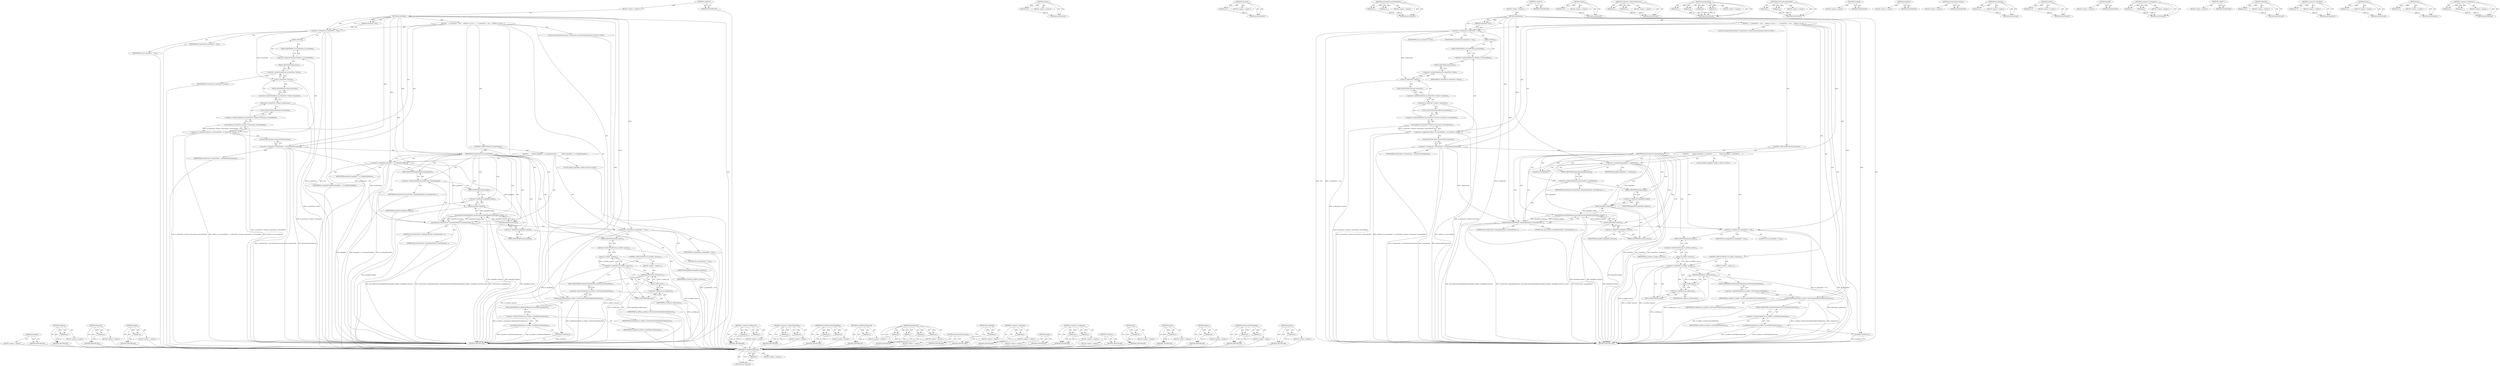 digraph "location" {
vulnerable_179 [label=<(METHOD,scrollToRevealSelection)>];
vulnerable_180 [label=<(PARAM,p1)>];
vulnerable_181 [label=<(BLOCK,&lt;empty&gt;,&lt;empty&gt;)>];
vulnerable_182 [label=<(METHOD_RETURN,ANY)>];
vulnerable_162 [label=<(METHOD,parent)>];
vulnerable_163 [label=<(PARAM,p1)>];
vulnerable_164 [label=<(BLOCK,&lt;empty&gt;,&lt;empty&gt;)>];
vulnerable_165 [label=<(METHOD_RETURN,ANY)>];
vulnerable_119 [label=<(METHOD,document)>];
vulnerable_120 [label=<(PARAM,p1)>];
vulnerable_121 [label=<(BLOCK,&lt;empty&gt;,&lt;empty&gt;)>];
vulnerable_122 [label=<(METHOD_RETURN,ANY)>];
vulnerable_140 [label=<(METHOD,layoutAndCalculateWidgetRect)>];
vulnerable_141 [label=<(PARAM,p1)>];
vulnerable_142 [label=<(PARAM,p2)>];
vulnerable_143 [label=<(BLOCK,&lt;empty&gt;,&lt;empty&gt;)>];
vulnerable_144 [label=<(METHOD_RETURN,ANY)>];
vulnerable_6 [label=<(METHOD,&lt;global&gt;)<SUB>1</SUB>>];
vulnerable_7 [label=<(BLOCK,&lt;empty&gt;,&lt;empty&gt;)<SUB>1</SUB>>];
vulnerable_8 [label=<(METHOD,showPopup)<SUB>1</SUB>>];
vulnerable_9 [label=<(PARAM,FrameView* view)<SUB>1</SUB>>];
vulnerable_10 [label=<(BLOCK,{
    m_frameView = view;
    listBox()-&gt;m_focu...,{
    m_frameView = view;
    listBox()-&gt;m_focu...)<SUB>2</SUB>>];
vulnerable_11 [label=<(&lt;operator&gt;.assignment,m_frameView = view)<SUB>3</SUB>>];
vulnerable_12 [label=<(IDENTIFIER,m_frameView,m_frameView = view)<SUB>3</SUB>>];
vulnerable_13 [label=<(IDENTIFIER,view,m_frameView = view)<SUB>3</SUB>>];
vulnerable_14 [label=<(&lt;operator&gt;.assignment,listBox()-&gt;m_focusedNode = m_frameView-&gt;frame()...)<SUB>4</SUB>>];
vulnerable_15 [label=<(&lt;operator&gt;.indirectFieldAccess,listBox()-&gt;m_focusedNode)<SUB>4</SUB>>];
vulnerable_16 [label=<(listBox,listBox())<SUB>4</SUB>>];
vulnerable_17 [label=<(FIELD_IDENTIFIER,m_focusedNode,m_focusedNode)<SUB>4</SUB>>];
vulnerable_18 [label=<(focusedNode,m_frameView-&gt;frame()-&gt;document()-&gt;focusedNode())<SUB>4</SUB>>];
vulnerable_19 [label=<(&lt;operator&gt;.indirectFieldAccess,m_frameView-&gt;frame()-&gt;document()-&gt;focusedNode)<SUB>4</SUB>>];
vulnerable_20 [label=<(document,m_frameView-&gt;frame()-&gt;document())<SUB>4</SUB>>];
vulnerable_21 [label=<(&lt;operator&gt;.indirectFieldAccess,m_frameView-&gt;frame()-&gt;document)<SUB>4</SUB>>];
vulnerable_22 [label=<(frame,m_frameView-&gt;frame())<SUB>4</SUB>>];
vulnerable_23 [label=<(&lt;operator&gt;.indirectFieldAccess,m_frameView-&gt;frame)<SUB>4</SUB>>];
vulnerable_24 [label=<(IDENTIFIER,m_frameView,m_frameView-&gt;frame())<SUB>4</SUB>>];
vulnerable_25 [label=<(FIELD_IDENTIFIER,frame,frame)<SUB>4</SUB>>];
vulnerable_26 [label=<(FIELD_IDENTIFIER,document,document)<SUB>4</SUB>>];
vulnerable_27 [label=<(FIELD_IDENTIFIER,focusedNode,focusedNode)<SUB>4</SUB>>];
vulnerable_28 [label="<(LOCAL,ChromeClientChromium* chromeClient: ChromeClientChromium*)<SUB>6</SUB>>"];
vulnerable_29 [label=<(&lt;operator&gt;.assignment,* chromeClient = chromeClientChromium())<SUB>6</SUB>>];
vulnerable_30 [label=<(IDENTIFIER,chromeClient,* chromeClient = chromeClientChromium())<SUB>6</SUB>>];
vulnerable_31 [label=<(chromeClientChromium,chromeClientChromium())<SUB>6</SUB>>];
vulnerable_32 [label=<(CONTROL_STRUCTURE,IF,if (chromeClient))<SUB>7</SUB>>];
vulnerable_33 [label=<(IDENTIFIER,chromeClient,if (chromeClient))<SUB>7</SUB>>];
vulnerable_34 [label=<(BLOCK,{
        IntRect popupRect = frameRect();
    ...,{
        IntRect popupRect = frameRect();
    ...)<SUB>7</SUB>>];
vulnerable_35 [label="<(LOCAL,IntRect popupRect: IntRect)<SUB>8</SUB>>"];
vulnerable_36 [label=<(&lt;operator&gt;.assignment,popupRect = frameRect())<SUB>8</SUB>>];
vulnerable_37 [label=<(IDENTIFIER,popupRect,popupRect = frameRect())<SUB>8</SUB>>];
vulnerable_38 [label=<(frameRect,frameRect())<SUB>8</SUB>>];
vulnerable_39 [label=<(popupOpened,chromeClient-&gt;popupOpened(this, layoutAndCalcul...)<SUB>9</SUB>>];
vulnerable_40 [label=<(&lt;operator&gt;.indirectFieldAccess,chromeClient-&gt;popupOpened)<SUB>9</SUB>>];
vulnerable_41 [label=<(IDENTIFIER,chromeClient,chromeClient-&gt;popupOpened(this, layoutAndCalcul...)<SUB>9</SUB>>];
vulnerable_42 [label=<(FIELD_IDENTIFIER,popupOpened,popupOpened)<SUB>9</SUB>>];
vulnerable_43 [label=<(LITERAL,this,chromeClient-&gt;popupOpened(this, layoutAndCalcul...)<SUB>9</SUB>>];
vulnerable_44 [label=<(layoutAndCalculateWidgetRect,layoutAndCalculateWidgetRect(popupRect.height()...)<SUB>9</SUB>>];
vulnerable_45 [label=<(height,popupRect.height())<SUB>9</SUB>>];
vulnerable_46 [label=<(&lt;operator&gt;.fieldAccess,popupRect.height)<SUB>9</SUB>>];
vulnerable_47 [label=<(IDENTIFIER,popupRect,popupRect.height())<SUB>9</SUB>>];
vulnerable_48 [label=<(FIELD_IDENTIFIER,height,height)<SUB>9</SUB>>];
vulnerable_49 [label=<(location,popupRect.location())<SUB>9</SUB>>];
vulnerable_50 [label=<(&lt;operator&gt;.fieldAccess,popupRect.location)<SUB>9</SUB>>];
vulnerable_51 [label=<(IDENTIFIER,popupRect,popupRect.location())<SUB>9</SUB>>];
vulnerable_52 [label=<(FIELD_IDENTIFIER,location,location)<SUB>9</SUB>>];
vulnerable_53 [label=<(LITERAL,false,chromeClient-&gt;popupOpened(this, layoutAndCalcul...)<SUB>9</SUB>>];
vulnerable_54 [label=<(&lt;operator&gt;.assignment,m_popupOpen = true)<SUB>10</SUB>>];
vulnerable_55 [label=<(IDENTIFIER,m_popupOpen,m_popupOpen = true)<SUB>10</SUB>>];
vulnerable_56 [label=<(LITERAL,true,m_popupOpen = true)<SUB>10</SUB>>];
vulnerable_57 [label=<(CONTROL_STRUCTURE,IF,if (!m_listBox-&gt;parent()))<SUB>13</SUB>>];
vulnerable_58 [label=<(&lt;operator&gt;.logicalNot,!m_listBox-&gt;parent())<SUB>13</SUB>>];
vulnerable_59 [label=<(parent,m_listBox-&gt;parent())<SUB>13</SUB>>];
vulnerable_60 [label=<(&lt;operator&gt;.indirectFieldAccess,m_listBox-&gt;parent)<SUB>13</SUB>>];
vulnerable_61 [label=<(IDENTIFIER,m_listBox,m_listBox-&gt;parent())<SUB>13</SUB>>];
vulnerable_62 [label=<(FIELD_IDENTIFIER,parent,parent)<SUB>13</SUB>>];
vulnerable_63 [label=<(BLOCK,&lt;empty&gt;,&lt;empty&gt;)<SUB>14</SUB>>];
vulnerable_64 [label=<(addChild,addChild(m_listBox.get()))<SUB>14</SUB>>];
vulnerable_65 [label=<(get,m_listBox.get())<SUB>14</SUB>>];
vulnerable_66 [label=<(&lt;operator&gt;.fieldAccess,m_listBox.get)<SUB>14</SUB>>];
vulnerable_67 [label=<(IDENTIFIER,m_listBox,m_listBox.get())<SUB>14</SUB>>];
vulnerable_68 [label=<(FIELD_IDENTIFIER,get,get)<SUB>14</SUB>>];
vulnerable_69 [label=<(setVerticalScrollbarMode,m_listBox-&gt;setVerticalScrollbarMode(ScrollbarAuto))<SUB>16</SUB>>];
vulnerable_70 [label=<(&lt;operator&gt;.indirectFieldAccess,m_listBox-&gt;setVerticalScrollbarMode)<SUB>16</SUB>>];
vulnerable_71 [label=<(IDENTIFIER,m_listBox,m_listBox-&gt;setVerticalScrollbarMode(ScrollbarAuto))<SUB>16</SUB>>];
vulnerable_72 [label=<(FIELD_IDENTIFIER,setVerticalScrollbarMode,setVerticalScrollbarMode)<SUB>16</SUB>>];
vulnerable_73 [label=<(IDENTIFIER,ScrollbarAuto,m_listBox-&gt;setVerticalScrollbarMode(ScrollbarAuto))<SUB>16</SUB>>];
vulnerable_74 [label=<(scrollToRevealSelection,m_listBox-&gt;scrollToRevealSelection())<SUB>18</SUB>>];
vulnerable_75 [label=<(&lt;operator&gt;.indirectFieldAccess,m_listBox-&gt;scrollToRevealSelection)<SUB>18</SUB>>];
vulnerable_76 [label=<(IDENTIFIER,m_listBox,m_listBox-&gt;scrollToRevealSelection())<SUB>18</SUB>>];
vulnerable_77 [label=<(FIELD_IDENTIFIER,scrollToRevealSelection,scrollToRevealSelection)<SUB>18</SUB>>];
vulnerable_78 [label=<(invalidate,invalidate())<SUB>20</SUB>>];
vulnerable_79 [label=<(METHOD_RETURN,void)<SUB>1</SUB>>];
vulnerable_81 [label=<(METHOD_RETURN,ANY)<SUB>1</SUB>>];
vulnerable_145 [label=<(METHOD,height)>];
vulnerable_146 [label=<(PARAM,p1)>];
vulnerable_147 [label=<(BLOCK,&lt;empty&gt;,&lt;empty&gt;)>];
vulnerable_148 [label=<(METHOD_RETURN,ANY)>];
vulnerable_107 [label=<(METHOD,&lt;operator&gt;.indirectFieldAccess)>];
vulnerable_108 [label=<(PARAM,p1)>];
vulnerable_109 [label=<(PARAM,p2)>];
vulnerable_110 [label=<(BLOCK,&lt;empty&gt;,&lt;empty&gt;)>];
vulnerable_111 [label=<(METHOD_RETURN,ANY)>];
vulnerable_133 [label=<(METHOD,popupOpened)>];
vulnerable_134 [label=<(PARAM,p1)>];
vulnerable_135 [label=<(PARAM,p2)>];
vulnerable_136 [label=<(PARAM,p3)>];
vulnerable_137 [label=<(PARAM,p4)>];
vulnerable_138 [label=<(BLOCK,&lt;empty&gt;,&lt;empty&gt;)>];
vulnerable_139 [label=<(METHOD_RETURN,ANY)>];
vulnerable_174 [label=<(METHOD,setVerticalScrollbarMode)>];
vulnerable_175 [label=<(PARAM,p1)>];
vulnerable_176 [label=<(PARAM,p2)>];
vulnerable_177 [label=<(BLOCK,&lt;empty&gt;,&lt;empty&gt;)>];
vulnerable_178 [label=<(METHOD_RETURN,ANY)>];
vulnerable_183 [label=<(METHOD,invalidate)>];
vulnerable_184 [label=<(BLOCK,&lt;empty&gt;,&lt;empty&gt;)>];
vulnerable_185 [label=<(METHOD_RETURN,ANY)>];
vulnerable_130 [label=<(METHOD,frameRect)>];
vulnerable_131 [label=<(BLOCK,&lt;empty&gt;,&lt;empty&gt;)>];
vulnerable_132 [label=<(METHOD_RETURN,ANY)>];
vulnerable_127 [label=<(METHOD,chromeClientChromium)>];
vulnerable_128 [label=<(BLOCK,&lt;empty&gt;,&lt;empty&gt;)>];
vulnerable_129 [label=<(METHOD_RETURN,ANY)>];
vulnerable_115 [label=<(METHOD,focusedNode)>];
vulnerable_116 [label=<(PARAM,p1)>];
vulnerable_117 [label=<(BLOCK,&lt;empty&gt;,&lt;empty&gt;)>];
vulnerable_118 [label=<(METHOD_RETURN,ANY)>];
vulnerable_154 [label=<(METHOD,location)>];
vulnerable_155 [label=<(PARAM,p1)>];
vulnerable_156 [label=<(BLOCK,&lt;empty&gt;,&lt;empty&gt;)>];
vulnerable_157 [label=<(METHOD_RETURN,ANY)>];
vulnerable_112 [label=<(METHOD,listBox)>];
vulnerable_113 [label=<(BLOCK,&lt;empty&gt;,&lt;empty&gt;)>];
vulnerable_114 [label=<(METHOD_RETURN,ANY)>];
vulnerable_102 [label=<(METHOD,&lt;operator&gt;.assignment)>];
vulnerable_103 [label=<(PARAM,p1)>];
vulnerable_104 [label=<(PARAM,p2)>];
vulnerable_105 [label=<(BLOCK,&lt;empty&gt;,&lt;empty&gt;)>];
vulnerable_106 [label=<(METHOD_RETURN,ANY)>];
vulnerable_96 [label=<(METHOD,&lt;global&gt;)<SUB>1</SUB>>];
vulnerable_97 [label=<(BLOCK,&lt;empty&gt;,&lt;empty&gt;)>];
vulnerable_98 [label=<(METHOD_RETURN,ANY)>];
vulnerable_166 [label=<(METHOD,addChild)>];
vulnerable_167 [label=<(PARAM,p1)>];
vulnerable_168 [label=<(BLOCK,&lt;empty&gt;,&lt;empty&gt;)>];
vulnerable_169 [label=<(METHOD_RETURN,ANY)>];
vulnerable_158 [label=<(METHOD,&lt;operator&gt;.logicalNot)>];
vulnerable_159 [label=<(PARAM,p1)>];
vulnerable_160 [label=<(BLOCK,&lt;empty&gt;,&lt;empty&gt;)>];
vulnerable_161 [label=<(METHOD_RETURN,ANY)>];
vulnerable_123 [label=<(METHOD,frame)>];
vulnerable_124 [label=<(PARAM,p1)>];
vulnerable_125 [label=<(BLOCK,&lt;empty&gt;,&lt;empty&gt;)>];
vulnerable_126 [label=<(METHOD_RETURN,ANY)>];
vulnerable_170 [label=<(METHOD,get)>];
vulnerable_171 [label=<(PARAM,p1)>];
vulnerable_172 [label=<(BLOCK,&lt;empty&gt;,&lt;empty&gt;)>];
vulnerable_173 [label=<(METHOD_RETURN,ANY)>];
vulnerable_149 [label=<(METHOD,&lt;operator&gt;.fieldAccess)>];
vulnerable_150 [label=<(PARAM,p1)>];
vulnerable_151 [label=<(PARAM,p2)>];
vulnerable_152 [label=<(BLOCK,&lt;empty&gt;,&lt;empty&gt;)>];
vulnerable_153 [label=<(METHOD_RETURN,ANY)>];
fixed_180 [label=<(METHOD,invalidate)>];
fixed_181 [label=<(BLOCK,&lt;empty&gt;,&lt;empty&gt;)>];
fixed_182 [label=<(METHOD_RETURN,ANY)>];
fixed_163 [label=<(METHOD,addChild)>];
fixed_164 [label=<(PARAM,p1)>];
fixed_165 [label=<(BLOCK,&lt;empty&gt;,&lt;empty&gt;)>];
fixed_166 [label=<(METHOD_RETURN,ANY)>];
fixed_119 [label=<(METHOD,document)>];
fixed_120 [label=<(PARAM,p1)>];
fixed_121 [label=<(BLOCK,&lt;empty&gt;,&lt;empty&gt;)>];
fixed_122 [label=<(METHOD_RETURN,ANY)>];
fixed_142 [label=<(METHOD,height)>];
fixed_143 [label=<(PARAM,p1)>];
fixed_144 [label=<(BLOCK,&lt;empty&gt;,&lt;empty&gt;)>];
fixed_145 [label=<(METHOD_RETURN,ANY)>];
fixed_6 [label=<(METHOD,&lt;global&gt;)<SUB>1</SUB>>];
fixed_7 [label=<(BLOCK,&lt;empty&gt;,&lt;empty&gt;)<SUB>1</SUB>>];
fixed_8 [label=<(METHOD,showPopup)<SUB>1</SUB>>];
fixed_9 [label=<(PARAM,FrameView* view)<SUB>1</SUB>>];
fixed_10 [label=<(BLOCK,{
    m_frameView = view;
    listBox()-&gt;m_focu...,{
    m_frameView = view;
    listBox()-&gt;m_focu...)<SUB>2</SUB>>];
fixed_11 [label=<(&lt;operator&gt;.assignment,m_frameView = view)<SUB>3</SUB>>];
fixed_12 [label=<(IDENTIFIER,m_frameView,m_frameView = view)<SUB>3</SUB>>];
fixed_13 [label=<(IDENTIFIER,view,m_frameView = view)<SUB>3</SUB>>];
fixed_14 [label=<(&lt;operator&gt;.assignment,listBox()-&gt;m_focusedNode = m_frameView-&gt;frame()...)<SUB>4</SUB>>];
fixed_15 [label=<(&lt;operator&gt;.indirectFieldAccess,listBox()-&gt;m_focusedNode)<SUB>4</SUB>>];
fixed_16 [label=<(listBox,listBox())<SUB>4</SUB>>];
fixed_17 [label=<(FIELD_IDENTIFIER,m_focusedNode,m_focusedNode)<SUB>4</SUB>>];
fixed_18 [label=<(focusedNode,m_frameView-&gt;frame()-&gt;document()-&gt;focusedNode())<SUB>4</SUB>>];
fixed_19 [label=<(&lt;operator&gt;.indirectFieldAccess,m_frameView-&gt;frame()-&gt;document()-&gt;focusedNode)<SUB>4</SUB>>];
fixed_20 [label=<(document,m_frameView-&gt;frame()-&gt;document())<SUB>4</SUB>>];
fixed_21 [label=<(&lt;operator&gt;.indirectFieldAccess,m_frameView-&gt;frame()-&gt;document)<SUB>4</SUB>>];
fixed_22 [label=<(frame,m_frameView-&gt;frame())<SUB>4</SUB>>];
fixed_23 [label=<(&lt;operator&gt;.indirectFieldAccess,m_frameView-&gt;frame)<SUB>4</SUB>>];
fixed_24 [label=<(IDENTIFIER,m_frameView,m_frameView-&gt;frame())<SUB>4</SUB>>];
fixed_25 [label=<(FIELD_IDENTIFIER,frame,frame)<SUB>4</SUB>>];
fixed_26 [label=<(FIELD_IDENTIFIER,document,document)<SUB>4</SUB>>];
fixed_27 [label=<(FIELD_IDENTIFIER,focusedNode,focusedNode)<SUB>4</SUB>>];
fixed_28 [label="<(LOCAL,ChromeClientChromium* chromeClient: ChromeClientChromium*)<SUB>6</SUB>>"];
fixed_29 [label=<(&lt;operator&gt;.assignment,* chromeClient = chromeClientChromium())<SUB>6</SUB>>];
fixed_30 [label=<(IDENTIFIER,chromeClient,* chromeClient = chromeClientChromium())<SUB>6</SUB>>];
fixed_31 [label=<(chromeClientChromium,chromeClientChromium())<SUB>6</SUB>>];
fixed_32 [label=<(CONTROL_STRUCTURE,IF,if (chromeClient))<SUB>7</SUB>>];
fixed_33 [label=<(IDENTIFIER,chromeClient,if (chromeClient))<SUB>7</SUB>>];
fixed_34 [label=<(BLOCK,{
        IntRect popupRect = m_originalFrameRe...,{
        IntRect popupRect = m_originalFrameRe...)<SUB>7</SUB>>];
fixed_35 [label="<(LOCAL,IntRect popupRect: IntRect)<SUB>8</SUB>>"];
fixed_36 [label=<(&lt;operator&gt;.assignment,popupRect = m_originalFrameRect)<SUB>8</SUB>>];
fixed_37 [label=<(IDENTIFIER,popupRect,popupRect = m_originalFrameRect)<SUB>8</SUB>>];
fixed_38 [label=<(IDENTIFIER,m_originalFrameRect,popupRect = m_originalFrameRect)<SUB>8</SUB>>];
fixed_39 [label=<(popupOpened,chromeClient-&gt;popupOpened(this, layoutAndCalcul...)<SUB>9</SUB>>];
fixed_40 [label=<(&lt;operator&gt;.indirectFieldAccess,chromeClient-&gt;popupOpened)<SUB>9</SUB>>];
fixed_41 [label=<(IDENTIFIER,chromeClient,chromeClient-&gt;popupOpened(this, layoutAndCalcul...)<SUB>9</SUB>>];
fixed_42 [label=<(FIELD_IDENTIFIER,popupOpened,popupOpened)<SUB>9</SUB>>];
fixed_43 [label=<(LITERAL,this,chromeClient-&gt;popupOpened(this, layoutAndCalcul...)<SUB>9</SUB>>];
fixed_44 [label=<(layoutAndCalculateWidgetRect,layoutAndCalculateWidgetRect(popupRect.height()...)<SUB>9</SUB>>];
fixed_45 [label=<(height,popupRect.height())<SUB>9</SUB>>];
fixed_46 [label=<(&lt;operator&gt;.fieldAccess,popupRect.height)<SUB>9</SUB>>];
fixed_47 [label=<(IDENTIFIER,popupRect,popupRect.height())<SUB>9</SUB>>];
fixed_48 [label=<(FIELD_IDENTIFIER,height,height)<SUB>9</SUB>>];
fixed_49 [label=<(location,popupRect.location())<SUB>9</SUB>>];
fixed_50 [label=<(&lt;operator&gt;.fieldAccess,popupRect.location)<SUB>9</SUB>>];
fixed_51 [label=<(IDENTIFIER,popupRect,popupRect.location())<SUB>9</SUB>>];
fixed_52 [label=<(FIELD_IDENTIFIER,location,location)<SUB>9</SUB>>];
fixed_53 [label=<(LITERAL,false,chromeClient-&gt;popupOpened(this, layoutAndCalcul...)<SUB>9</SUB>>];
fixed_54 [label=<(&lt;operator&gt;.assignment,m_popupOpen = true)<SUB>10</SUB>>];
fixed_55 [label=<(IDENTIFIER,m_popupOpen,m_popupOpen = true)<SUB>10</SUB>>];
fixed_56 [label=<(LITERAL,true,m_popupOpen = true)<SUB>10</SUB>>];
fixed_57 [label=<(CONTROL_STRUCTURE,IF,if (!m_listBox-&gt;parent()))<SUB>13</SUB>>];
fixed_58 [label=<(&lt;operator&gt;.logicalNot,!m_listBox-&gt;parent())<SUB>13</SUB>>];
fixed_59 [label=<(parent,m_listBox-&gt;parent())<SUB>13</SUB>>];
fixed_60 [label=<(&lt;operator&gt;.indirectFieldAccess,m_listBox-&gt;parent)<SUB>13</SUB>>];
fixed_61 [label=<(IDENTIFIER,m_listBox,m_listBox-&gt;parent())<SUB>13</SUB>>];
fixed_62 [label=<(FIELD_IDENTIFIER,parent,parent)<SUB>13</SUB>>];
fixed_63 [label=<(BLOCK,&lt;empty&gt;,&lt;empty&gt;)<SUB>14</SUB>>];
fixed_64 [label=<(addChild,addChild(m_listBox.get()))<SUB>14</SUB>>];
fixed_65 [label=<(get,m_listBox.get())<SUB>14</SUB>>];
fixed_66 [label=<(&lt;operator&gt;.fieldAccess,m_listBox.get)<SUB>14</SUB>>];
fixed_67 [label=<(IDENTIFIER,m_listBox,m_listBox.get())<SUB>14</SUB>>];
fixed_68 [label=<(FIELD_IDENTIFIER,get,get)<SUB>14</SUB>>];
fixed_69 [label=<(setVerticalScrollbarMode,m_listBox-&gt;setVerticalScrollbarMode(ScrollbarAuto))<SUB>16</SUB>>];
fixed_70 [label=<(&lt;operator&gt;.indirectFieldAccess,m_listBox-&gt;setVerticalScrollbarMode)<SUB>16</SUB>>];
fixed_71 [label=<(IDENTIFIER,m_listBox,m_listBox-&gt;setVerticalScrollbarMode(ScrollbarAuto))<SUB>16</SUB>>];
fixed_72 [label=<(FIELD_IDENTIFIER,setVerticalScrollbarMode,setVerticalScrollbarMode)<SUB>16</SUB>>];
fixed_73 [label=<(IDENTIFIER,ScrollbarAuto,m_listBox-&gt;setVerticalScrollbarMode(ScrollbarAuto))<SUB>16</SUB>>];
fixed_74 [label=<(scrollToRevealSelection,m_listBox-&gt;scrollToRevealSelection())<SUB>18</SUB>>];
fixed_75 [label=<(&lt;operator&gt;.indirectFieldAccess,m_listBox-&gt;scrollToRevealSelection)<SUB>18</SUB>>];
fixed_76 [label=<(IDENTIFIER,m_listBox,m_listBox-&gt;scrollToRevealSelection())<SUB>18</SUB>>];
fixed_77 [label=<(FIELD_IDENTIFIER,scrollToRevealSelection,scrollToRevealSelection)<SUB>18</SUB>>];
fixed_78 [label=<(invalidate,invalidate())<SUB>20</SUB>>];
fixed_79 [label=<(METHOD_RETURN,void)<SUB>1</SUB>>];
fixed_81 [label=<(METHOD_RETURN,ANY)<SUB>1</SUB>>];
fixed_146 [label=<(METHOD,&lt;operator&gt;.fieldAccess)>];
fixed_147 [label=<(PARAM,p1)>];
fixed_148 [label=<(PARAM,p2)>];
fixed_149 [label=<(BLOCK,&lt;empty&gt;,&lt;empty&gt;)>];
fixed_150 [label=<(METHOD_RETURN,ANY)>];
fixed_107 [label=<(METHOD,&lt;operator&gt;.indirectFieldAccess)>];
fixed_108 [label=<(PARAM,p1)>];
fixed_109 [label=<(PARAM,p2)>];
fixed_110 [label=<(BLOCK,&lt;empty&gt;,&lt;empty&gt;)>];
fixed_111 [label=<(METHOD_RETURN,ANY)>];
fixed_137 [label=<(METHOD,layoutAndCalculateWidgetRect)>];
fixed_138 [label=<(PARAM,p1)>];
fixed_139 [label=<(PARAM,p2)>];
fixed_140 [label=<(BLOCK,&lt;empty&gt;,&lt;empty&gt;)>];
fixed_141 [label=<(METHOD_RETURN,ANY)>];
fixed_176 [label=<(METHOD,scrollToRevealSelection)>];
fixed_177 [label=<(PARAM,p1)>];
fixed_178 [label=<(BLOCK,&lt;empty&gt;,&lt;empty&gt;)>];
fixed_179 [label=<(METHOD_RETURN,ANY)>];
fixed_130 [label=<(METHOD,popupOpened)>];
fixed_131 [label=<(PARAM,p1)>];
fixed_132 [label=<(PARAM,p2)>];
fixed_133 [label=<(PARAM,p3)>];
fixed_134 [label=<(PARAM,p4)>];
fixed_135 [label=<(BLOCK,&lt;empty&gt;,&lt;empty&gt;)>];
fixed_136 [label=<(METHOD_RETURN,ANY)>];
fixed_127 [label=<(METHOD,chromeClientChromium)>];
fixed_128 [label=<(BLOCK,&lt;empty&gt;,&lt;empty&gt;)>];
fixed_129 [label=<(METHOD_RETURN,ANY)>];
fixed_115 [label=<(METHOD,focusedNode)>];
fixed_116 [label=<(PARAM,p1)>];
fixed_117 [label=<(BLOCK,&lt;empty&gt;,&lt;empty&gt;)>];
fixed_118 [label=<(METHOD_RETURN,ANY)>];
fixed_155 [label=<(METHOD,&lt;operator&gt;.logicalNot)>];
fixed_156 [label=<(PARAM,p1)>];
fixed_157 [label=<(BLOCK,&lt;empty&gt;,&lt;empty&gt;)>];
fixed_158 [label=<(METHOD_RETURN,ANY)>];
fixed_112 [label=<(METHOD,listBox)>];
fixed_113 [label=<(BLOCK,&lt;empty&gt;,&lt;empty&gt;)>];
fixed_114 [label=<(METHOD_RETURN,ANY)>];
fixed_102 [label=<(METHOD,&lt;operator&gt;.assignment)>];
fixed_103 [label=<(PARAM,p1)>];
fixed_104 [label=<(PARAM,p2)>];
fixed_105 [label=<(BLOCK,&lt;empty&gt;,&lt;empty&gt;)>];
fixed_106 [label=<(METHOD_RETURN,ANY)>];
fixed_96 [label=<(METHOD,&lt;global&gt;)<SUB>1</SUB>>];
fixed_97 [label=<(BLOCK,&lt;empty&gt;,&lt;empty&gt;)>];
fixed_98 [label=<(METHOD_RETURN,ANY)>];
fixed_167 [label=<(METHOD,get)>];
fixed_168 [label=<(PARAM,p1)>];
fixed_169 [label=<(BLOCK,&lt;empty&gt;,&lt;empty&gt;)>];
fixed_170 [label=<(METHOD_RETURN,ANY)>];
fixed_159 [label=<(METHOD,parent)>];
fixed_160 [label=<(PARAM,p1)>];
fixed_161 [label=<(BLOCK,&lt;empty&gt;,&lt;empty&gt;)>];
fixed_162 [label=<(METHOD_RETURN,ANY)>];
fixed_123 [label=<(METHOD,frame)>];
fixed_124 [label=<(PARAM,p1)>];
fixed_125 [label=<(BLOCK,&lt;empty&gt;,&lt;empty&gt;)>];
fixed_126 [label=<(METHOD_RETURN,ANY)>];
fixed_171 [label=<(METHOD,setVerticalScrollbarMode)>];
fixed_172 [label=<(PARAM,p1)>];
fixed_173 [label=<(PARAM,p2)>];
fixed_174 [label=<(BLOCK,&lt;empty&gt;,&lt;empty&gt;)>];
fixed_175 [label=<(METHOD_RETURN,ANY)>];
fixed_151 [label=<(METHOD,location)>];
fixed_152 [label=<(PARAM,p1)>];
fixed_153 [label=<(BLOCK,&lt;empty&gt;,&lt;empty&gt;)>];
fixed_154 [label=<(METHOD_RETURN,ANY)>];
vulnerable_179 -> vulnerable_180  [key=0, label="AST: "];
vulnerable_179 -> vulnerable_180  [key=1, label="DDG: "];
vulnerable_179 -> vulnerable_181  [key=0, label="AST: "];
vulnerable_179 -> vulnerable_182  [key=0, label="AST: "];
vulnerable_179 -> vulnerable_182  [key=1, label="CFG: "];
vulnerable_180 -> vulnerable_182  [key=0, label="DDG: p1"];
vulnerable_162 -> vulnerable_163  [key=0, label="AST: "];
vulnerable_162 -> vulnerable_163  [key=1, label="DDG: "];
vulnerable_162 -> vulnerable_164  [key=0, label="AST: "];
vulnerable_162 -> vulnerable_165  [key=0, label="AST: "];
vulnerable_162 -> vulnerable_165  [key=1, label="CFG: "];
vulnerable_163 -> vulnerable_165  [key=0, label="DDG: p1"];
vulnerable_119 -> vulnerable_120  [key=0, label="AST: "];
vulnerable_119 -> vulnerable_120  [key=1, label="DDG: "];
vulnerable_119 -> vulnerable_121  [key=0, label="AST: "];
vulnerable_119 -> vulnerable_122  [key=0, label="AST: "];
vulnerable_119 -> vulnerable_122  [key=1, label="CFG: "];
vulnerable_120 -> vulnerable_122  [key=0, label="DDG: p1"];
vulnerable_140 -> vulnerable_141  [key=0, label="AST: "];
vulnerable_140 -> vulnerable_141  [key=1, label="DDG: "];
vulnerable_140 -> vulnerable_143  [key=0, label="AST: "];
vulnerable_140 -> vulnerable_142  [key=0, label="AST: "];
vulnerable_140 -> vulnerable_142  [key=1, label="DDG: "];
vulnerable_140 -> vulnerable_144  [key=0, label="AST: "];
vulnerable_140 -> vulnerable_144  [key=1, label="CFG: "];
vulnerable_141 -> vulnerable_144  [key=0, label="DDG: p1"];
vulnerable_142 -> vulnerable_144  [key=0, label="DDG: p2"];
vulnerable_6 -> vulnerable_7  [key=0, label="AST: "];
vulnerable_6 -> vulnerable_81  [key=0, label="AST: "];
vulnerable_6 -> vulnerable_81  [key=1, label="CFG: "];
vulnerable_7 -> vulnerable_8  [key=0, label="AST: "];
vulnerable_8 -> vulnerable_9  [key=0, label="AST: "];
vulnerable_8 -> vulnerable_9  [key=1, label="DDG: "];
vulnerable_8 -> vulnerable_10  [key=0, label="AST: "];
vulnerable_8 -> vulnerable_79  [key=0, label="AST: "];
vulnerable_8 -> vulnerable_11  [key=0, label="CFG: "];
vulnerable_8 -> vulnerable_11  [key=1, label="DDG: "];
vulnerable_8 -> vulnerable_29  [key=0, label="DDG: "];
vulnerable_8 -> vulnerable_78  [key=0, label="DDG: "];
vulnerable_8 -> vulnerable_33  [key=0, label="DDG: "];
vulnerable_8 -> vulnerable_69  [key=0, label="DDG: "];
vulnerable_8 -> vulnerable_36  [key=0, label="DDG: "];
vulnerable_8 -> vulnerable_54  [key=0, label="DDG: "];
vulnerable_8 -> vulnerable_39  [key=0, label="DDG: "];
vulnerable_9 -> vulnerable_11  [key=0, label="DDG: view"];
vulnerable_10 -> vulnerable_11  [key=0, label="AST: "];
vulnerable_10 -> vulnerable_14  [key=0, label="AST: "];
vulnerable_10 -> vulnerable_28  [key=0, label="AST: "];
vulnerable_10 -> vulnerable_29  [key=0, label="AST: "];
vulnerable_10 -> vulnerable_32  [key=0, label="AST: "];
vulnerable_10 -> vulnerable_57  [key=0, label="AST: "];
vulnerable_10 -> vulnerable_69  [key=0, label="AST: "];
vulnerable_10 -> vulnerable_74  [key=0, label="AST: "];
vulnerable_10 -> vulnerable_78  [key=0, label="AST: "];
vulnerable_11 -> vulnerable_12  [key=0, label="AST: "];
vulnerable_11 -> vulnerable_13  [key=0, label="AST: "];
vulnerable_11 -> vulnerable_16  [key=0, label="CFG: "];
vulnerable_11 -> vulnerable_79  [key=0, label="DDG: m_frameView"];
vulnerable_11 -> vulnerable_79  [key=1, label="DDG: view"];
vulnerable_11 -> vulnerable_79  [key=2, label="DDG: m_frameView = view"];
vulnerable_11 -> vulnerable_22  [key=0, label="DDG: m_frameView"];
vulnerable_14 -> vulnerable_15  [key=0, label="AST: "];
vulnerable_14 -> vulnerable_18  [key=0, label="AST: "];
vulnerable_14 -> vulnerable_31  [key=0, label="CFG: "];
vulnerable_14 -> vulnerable_79  [key=0, label="DDG: listBox()-&gt;m_focusedNode"];
vulnerable_14 -> vulnerable_79  [key=1, label="DDG: m_frameView-&gt;frame()-&gt;document()-&gt;focusedNode()"];
vulnerable_14 -> vulnerable_79  [key=2, label="DDG: listBox()-&gt;m_focusedNode = m_frameView-&gt;frame()-&gt;document()-&gt;focusedNode()"];
vulnerable_15 -> vulnerable_16  [key=0, label="AST: "];
vulnerable_15 -> vulnerable_17  [key=0, label="AST: "];
vulnerable_15 -> vulnerable_25  [key=0, label="CFG: "];
vulnerable_16 -> vulnerable_17  [key=0, label="CFG: "];
vulnerable_17 -> vulnerable_15  [key=0, label="CFG: "];
vulnerable_18 -> vulnerable_19  [key=0, label="AST: "];
vulnerable_18 -> vulnerable_14  [key=0, label="CFG: "];
vulnerable_18 -> vulnerable_14  [key=1, label="DDG: m_frameView-&gt;frame()-&gt;document()-&gt;focusedNode"];
vulnerable_18 -> vulnerable_79  [key=0, label="DDG: m_frameView-&gt;frame()-&gt;document()-&gt;focusedNode"];
vulnerable_19 -> vulnerable_20  [key=0, label="AST: "];
vulnerable_19 -> vulnerable_27  [key=0, label="AST: "];
vulnerable_19 -> vulnerable_18  [key=0, label="CFG: "];
vulnerable_20 -> vulnerable_21  [key=0, label="AST: "];
vulnerable_20 -> vulnerable_27  [key=0, label="CFG: "];
vulnerable_20 -> vulnerable_79  [key=0, label="DDG: m_frameView-&gt;frame()-&gt;document"];
vulnerable_21 -> vulnerable_22  [key=0, label="AST: "];
vulnerable_21 -> vulnerable_26  [key=0, label="AST: "];
vulnerable_21 -> vulnerable_20  [key=0, label="CFG: "];
vulnerable_22 -> vulnerable_23  [key=0, label="AST: "];
vulnerable_22 -> vulnerable_26  [key=0, label="CFG: "];
vulnerable_22 -> vulnerable_79  [key=0, label="DDG: m_frameView-&gt;frame"];
vulnerable_23 -> vulnerable_24  [key=0, label="AST: "];
vulnerable_23 -> vulnerable_25  [key=0, label="AST: "];
vulnerable_23 -> vulnerable_22  [key=0, label="CFG: "];
vulnerable_25 -> vulnerable_23  [key=0, label="CFG: "];
vulnerable_26 -> vulnerable_21  [key=0, label="CFG: "];
vulnerable_27 -> vulnerable_19  [key=0, label="CFG: "];
vulnerable_29 -> vulnerable_30  [key=0, label="AST: "];
vulnerable_29 -> vulnerable_31  [key=0, label="AST: "];
vulnerable_29 -> vulnerable_33  [key=0, label="CFG: "];
vulnerable_29 -> vulnerable_79  [key=0, label="DDG: chromeClient"];
vulnerable_29 -> vulnerable_79  [key=1, label="DDG: chromeClientChromium()"];
vulnerable_29 -> vulnerable_79  [key=2, label="DDG: * chromeClient = chromeClientChromium()"];
vulnerable_29 -> vulnerable_39  [key=0, label="DDG: chromeClient"];
vulnerable_31 -> vulnerable_29  [key=0, label="CFG: "];
vulnerable_32 -> vulnerable_33  [key=0, label="AST: "];
vulnerable_32 -> vulnerable_34  [key=0, label="AST: "];
vulnerable_33 -> vulnerable_38  [key=0, label="CFG: "];
vulnerable_33 -> vulnerable_38  [key=1, label="CDG: "];
vulnerable_33 -> vulnerable_62  [key=0, label="CFG: "];
vulnerable_33 -> vulnerable_48  [key=0, label="CDG: "];
vulnerable_33 -> vulnerable_49  [key=0, label="CDG: "];
vulnerable_33 -> vulnerable_42  [key=0, label="CDG: "];
vulnerable_33 -> vulnerable_36  [key=0, label="CDG: "];
vulnerable_33 -> vulnerable_52  [key=0, label="CDG: "];
vulnerable_33 -> vulnerable_46  [key=0, label="CDG: "];
vulnerable_33 -> vulnerable_45  [key=0, label="CDG: "];
vulnerable_33 -> vulnerable_40  [key=0, label="CDG: "];
vulnerable_33 -> vulnerable_50  [key=0, label="CDG: "];
vulnerable_33 -> vulnerable_44  [key=0, label="CDG: "];
vulnerable_33 -> vulnerable_54  [key=0, label="CDG: "];
vulnerable_33 -> vulnerable_39  [key=0, label="CDG: "];
vulnerable_34 -> vulnerable_35  [key=0, label="AST: "];
vulnerable_34 -> vulnerable_36  [key=0, label="AST: "];
vulnerable_34 -> vulnerable_39  [key=0, label="AST: "];
vulnerable_34 -> vulnerable_54  [key=0, label="AST: "];
vulnerable_36 -> vulnerable_37  [key=0, label="AST: "];
vulnerable_36 -> vulnerable_38  [key=0, label="AST: "];
vulnerable_36 -> vulnerable_42  [key=0, label="CFG: "];
vulnerable_36 -> vulnerable_79  [key=0, label="DDG: popupRect"];
vulnerable_36 -> vulnerable_79  [key=1, label="DDG: frameRect()"];
vulnerable_36 -> vulnerable_79  [key=2, label="DDG: popupRect = frameRect()"];
vulnerable_36 -> vulnerable_45  [key=0, label="DDG: popupRect"];
vulnerable_36 -> vulnerable_49  [key=0, label="DDG: popupRect"];
vulnerable_38 -> vulnerable_36  [key=0, label="CFG: "];
vulnerable_39 -> vulnerable_40  [key=0, label="AST: "];
vulnerable_39 -> vulnerable_43  [key=0, label="AST: "];
vulnerable_39 -> vulnerable_44  [key=0, label="AST: "];
vulnerable_39 -> vulnerable_53  [key=0, label="AST: "];
vulnerable_39 -> vulnerable_54  [key=0, label="CFG: "];
vulnerable_39 -> vulnerable_79  [key=0, label="DDG: chromeClient-&gt;popupOpened"];
vulnerable_39 -> vulnerable_79  [key=1, label="DDG: layoutAndCalculateWidgetRect(popupRect.height(), popupRect.location())"];
vulnerable_39 -> vulnerable_79  [key=2, label="DDG: chromeClient-&gt;popupOpened(this, layoutAndCalculateWidgetRect(popupRect.height(), popupRect.location()), false)"];
vulnerable_40 -> vulnerable_41  [key=0, label="AST: "];
vulnerable_40 -> vulnerable_42  [key=0, label="AST: "];
vulnerable_40 -> vulnerable_48  [key=0, label="CFG: "];
vulnerable_42 -> vulnerable_40  [key=0, label="CFG: "];
vulnerable_44 -> vulnerable_45  [key=0, label="AST: "];
vulnerable_44 -> vulnerable_49  [key=0, label="AST: "];
vulnerable_44 -> vulnerable_39  [key=0, label="CFG: "];
vulnerable_44 -> vulnerable_39  [key=1, label="DDG: popupRect.height()"];
vulnerable_44 -> vulnerable_39  [key=2, label="DDG: popupRect.location()"];
vulnerable_44 -> vulnerable_79  [key=0, label="DDG: popupRect.height()"];
vulnerable_44 -> vulnerable_79  [key=1, label="DDG: popupRect.location()"];
vulnerable_45 -> vulnerable_46  [key=0, label="AST: "];
vulnerable_45 -> vulnerable_52  [key=0, label="CFG: "];
vulnerable_45 -> vulnerable_79  [key=0, label="DDG: popupRect.height"];
vulnerable_45 -> vulnerable_44  [key=0, label="DDG: popupRect.height"];
vulnerable_46 -> vulnerable_47  [key=0, label="AST: "];
vulnerable_46 -> vulnerable_48  [key=0, label="AST: "];
vulnerable_46 -> vulnerable_45  [key=0, label="CFG: "];
vulnerable_48 -> vulnerable_46  [key=0, label="CFG: "];
vulnerable_49 -> vulnerable_50  [key=0, label="AST: "];
vulnerable_49 -> vulnerable_44  [key=0, label="CFG: "];
vulnerable_49 -> vulnerable_44  [key=1, label="DDG: popupRect.location"];
vulnerable_49 -> vulnerable_79  [key=0, label="DDG: popupRect.location"];
vulnerable_50 -> vulnerable_51  [key=0, label="AST: "];
vulnerable_50 -> vulnerable_52  [key=0, label="AST: "];
vulnerable_50 -> vulnerable_49  [key=0, label="CFG: "];
vulnerable_52 -> vulnerable_50  [key=0, label="CFG: "];
vulnerable_54 -> vulnerable_55  [key=0, label="AST: "];
vulnerable_54 -> vulnerable_56  [key=0, label="AST: "];
vulnerable_54 -> vulnerable_62  [key=0, label="CFG: "];
vulnerable_54 -> vulnerable_79  [key=0, label="DDG: m_popupOpen = true"];
vulnerable_54 -> vulnerable_79  [key=1, label="DDG: m_popupOpen"];
vulnerable_57 -> vulnerable_58  [key=0, label="AST: "];
vulnerable_57 -> vulnerable_63  [key=0, label="AST: "];
vulnerable_58 -> vulnerable_59  [key=0, label="AST: "];
vulnerable_58 -> vulnerable_68  [key=0, label="CFG: "];
vulnerable_58 -> vulnerable_68  [key=1, label="CDG: "];
vulnerable_58 -> vulnerable_72  [key=0, label="CFG: "];
vulnerable_58 -> vulnerable_79  [key=0, label="DDG: m_listBox-&gt;parent()"];
vulnerable_58 -> vulnerable_79  [key=1, label="DDG: !m_listBox-&gt;parent()"];
vulnerable_58 -> vulnerable_64  [key=0, label="CDG: "];
vulnerable_58 -> vulnerable_66  [key=0, label="CDG: "];
vulnerable_58 -> vulnerable_65  [key=0, label="CDG: "];
vulnerable_59 -> vulnerable_60  [key=0, label="AST: "];
vulnerable_59 -> vulnerable_58  [key=0, label="CFG: "];
vulnerable_59 -> vulnerable_58  [key=1, label="DDG: m_listBox-&gt;parent"];
vulnerable_59 -> vulnerable_79  [key=0, label="DDG: m_listBox-&gt;parent"];
vulnerable_60 -> vulnerable_61  [key=0, label="AST: "];
vulnerable_60 -> vulnerable_62  [key=0, label="AST: "];
vulnerable_60 -> vulnerable_59  [key=0, label="CFG: "];
vulnerable_62 -> vulnerable_60  [key=0, label="CFG: "];
vulnerable_63 -> vulnerable_64  [key=0, label="AST: "];
vulnerable_64 -> vulnerable_65  [key=0, label="AST: "];
vulnerable_64 -> vulnerable_72  [key=0, label="CFG: "];
vulnerable_64 -> vulnerable_79  [key=0, label="DDG: m_listBox.get()"];
vulnerable_64 -> vulnerable_79  [key=1, label="DDG: addChild(m_listBox.get())"];
vulnerable_65 -> vulnerable_66  [key=0, label="AST: "];
vulnerable_65 -> vulnerable_64  [key=0, label="CFG: "];
vulnerable_65 -> vulnerable_64  [key=1, label="DDG: m_listBox.get"];
vulnerable_65 -> vulnerable_79  [key=0, label="DDG: m_listBox.get"];
vulnerable_66 -> vulnerable_67  [key=0, label="AST: "];
vulnerable_66 -> vulnerable_68  [key=0, label="AST: "];
vulnerable_66 -> vulnerable_65  [key=0, label="CFG: "];
vulnerable_68 -> vulnerable_66  [key=0, label="CFG: "];
vulnerable_69 -> vulnerable_70  [key=0, label="AST: "];
vulnerable_69 -> vulnerable_73  [key=0, label="AST: "];
vulnerable_69 -> vulnerable_77  [key=0, label="CFG: "];
vulnerable_69 -> vulnerable_79  [key=0, label="DDG: m_listBox-&gt;setVerticalScrollbarMode"];
vulnerable_69 -> vulnerable_79  [key=1, label="DDG: m_listBox-&gt;setVerticalScrollbarMode(ScrollbarAuto)"];
vulnerable_69 -> vulnerable_79  [key=2, label="DDG: ScrollbarAuto"];
vulnerable_70 -> vulnerable_71  [key=0, label="AST: "];
vulnerable_70 -> vulnerable_72  [key=0, label="AST: "];
vulnerable_70 -> vulnerable_69  [key=0, label="CFG: "];
vulnerable_72 -> vulnerable_70  [key=0, label="CFG: "];
vulnerable_74 -> vulnerable_75  [key=0, label="AST: "];
vulnerable_74 -> vulnerable_78  [key=0, label="CFG: "];
vulnerable_74 -> vulnerable_79  [key=0, label="DDG: m_listBox-&gt;scrollToRevealSelection"];
vulnerable_74 -> vulnerable_79  [key=1, label="DDG: m_listBox-&gt;scrollToRevealSelection()"];
vulnerable_75 -> vulnerable_76  [key=0, label="AST: "];
vulnerable_75 -> vulnerable_77  [key=0, label="AST: "];
vulnerable_75 -> vulnerable_74  [key=0, label="CFG: "];
vulnerable_77 -> vulnerable_75  [key=0, label="CFG: "];
vulnerable_78 -> vulnerable_79  [key=0, label="CFG: "];
vulnerable_78 -> vulnerable_79  [key=1, label="DDG: invalidate()"];
vulnerable_145 -> vulnerable_146  [key=0, label="AST: "];
vulnerable_145 -> vulnerable_146  [key=1, label="DDG: "];
vulnerable_145 -> vulnerable_147  [key=0, label="AST: "];
vulnerable_145 -> vulnerable_148  [key=0, label="AST: "];
vulnerable_145 -> vulnerable_148  [key=1, label="CFG: "];
vulnerable_146 -> vulnerable_148  [key=0, label="DDG: p1"];
vulnerable_107 -> vulnerable_108  [key=0, label="AST: "];
vulnerable_107 -> vulnerable_108  [key=1, label="DDG: "];
vulnerable_107 -> vulnerable_110  [key=0, label="AST: "];
vulnerable_107 -> vulnerable_109  [key=0, label="AST: "];
vulnerable_107 -> vulnerable_109  [key=1, label="DDG: "];
vulnerable_107 -> vulnerable_111  [key=0, label="AST: "];
vulnerable_107 -> vulnerable_111  [key=1, label="CFG: "];
vulnerable_108 -> vulnerable_111  [key=0, label="DDG: p1"];
vulnerable_109 -> vulnerable_111  [key=0, label="DDG: p2"];
vulnerable_133 -> vulnerable_134  [key=0, label="AST: "];
vulnerable_133 -> vulnerable_134  [key=1, label="DDG: "];
vulnerable_133 -> vulnerable_138  [key=0, label="AST: "];
vulnerable_133 -> vulnerable_135  [key=0, label="AST: "];
vulnerable_133 -> vulnerable_135  [key=1, label="DDG: "];
vulnerable_133 -> vulnerable_139  [key=0, label="AST: "];
vulnerable_133 -> vulnerable_139  [key=1, label="CFG: "];
vulnerable_133 -> vulnerable_136  [key=0, label="AST: "];
vulnerable_133 -> vulnerable_136  [key=1, label="DDG: "];
vulnerable_133 -> vulnerable_137  [key=0, label="AST: "];
vulnerable_133 -> vulnerable_137  [key=1, label="DDG: "];
vulnerable_134 -> vulnerable_139  [key=0, label="DDG: p1"];
vulnerable_135 -> vulnerable_139  [key=0, label="DDG: p2"];
vulnerable_136 -> vulnerable_139  [key=0, label="DDG: p3"];
vulnerable_137 -> vulnerable_139  [key=0, label="DDG: p4"];
vulnerable_174 -> vulnerable_175  [key=0, label="AST: "];
vulnerable_174 -> vulnerable_175  [key=1, label="DDG: "];
vulnerable_174 -> vulnerable_177  [key=0, label="AST: "];
vulnerable_174 -> vulnerable_176  [key=0, label="AST: "];
vulnerable_174 -> vulnerable_176  [key=1, label="DDG: "];
vulnerable_174 -> vulnerable_178  [key=0, label="AST: "];
vulnerable_174 -> vulnerable_178  [key=1, label="CFG: "];
vulnerable_175 -> vulnerable_178  [key=0, label="DDG: p1"];
vulnerable_176 -> vulnerable_178  [key=0, label="DDG: p2"];
vulnerable_183 -> vulnerable_184  [key=0, label="AST: "];
vulnerable_183 -> vulnerable_185  [key=0, label="AST: "];
vulnerable_183 -> vulnerable_185  [key=1, label="CFG: "];
vulnerable_130 -> vulnerable_131  [key=0, label="AST: "];
vulnerable_130 -> vulnerable_132  [key=0, label="AST: "];
vulnerable_130 -> vulnerable_132  [key=1, label="CFG: "];
vulnerable_127 -> vulnerable_128  [key=0, label="AST: "];
vulnerable_127 -> vulnerable_129  [key=0, label="AST: "];
vulnerable_127 -> vulnerable_129  [key=1, label="CFG: "];
vulnerable_115 -> vulnerable_116  [key=0, label="AST: "];
vulnerable_115 -> vulnerable_116  [key=1, label="DDG: "];
vulnerable_115 -> vulnerable_117  [key=0, label="AST: "];
vulnerable_115 -> vulnerable_118  [key=0, label="AST: "];
vulnerable_115 -> vulnerable_118  [key=1, label="CFG: "];
vulnerable_116 -> vulnerable_118  [key=0, label="DDG: p1"];
vulnerable_154 -> vulnerable_155  [key=0, label="AST: "];
vulnerable_154 -> vulnerable_155  [key=1, label="DDG: "];
vulnerable_154 -> vulnerable_156  [key=0, label="AST: "];
vulnerable_154 -> vulnerable_157  [key=0, label="AST: "];
vulnerable_154 -> vulnerable_157  [key=1, label="CFG: "];
vulnerable_155 -> vulnerable_157  [key=0, label="DDG: p1"];
vulnerable_112 -> vulnerable_113  [key=0, label="AST: "];
vulnerable_112 -> vulnerable_114  [key=0, label="AST: "];
vulnerable_112 -> vulnerable_114  [key=1, label="CFG: "];
vulnerable_102 -> vulnerable_103  [key=0, label="AST: "];
vulnerable_102 -> vulnerable_103  [key=1, label="DDG: "];
vulnerable_102 -> vulnerable_105  [key=0, label="AST: "];
vulnerable_102 -> vulnerable_104  [key=0, label="AST: "];
vulnerable_102 -> vulnerable_104  [key=1, label="DDG: "];
vulnerable_102 -> vulnerable_106  [key=0, label="AST: "];
vulnerable_102 -> vulnerable_106  [key=1, label="CFG: "];
vulnerable_103 -> vulnerable_106  [key=0, label="DDG: p1"];
vulnerable_104 -> vulnerable_106  [key=0, label="DDG: p2"];
vulnerable_96 -> vulnerable_97  [key=0, label="AST: "];
vulnerable_96 -> vulnerable_98  [key=0, label="AST: "];
vulnerable_96 -> vulnerable_98  [key=1, label="CFG: "];
vulnerable_166 -> vulnerable_167  [key=0, label="AST: "];
vulnerable_166 -> vulnerable_167  [key=1, label="DDG: "];
vulnerable_166 -> vulnerable_168  [key=0, label="AST: "];
vulnerable_166 -> vulnerable_169  [key=0, label="AST: "];
vulnerable_166 -> vulnerable_169  [key=1, label="CFG: "];
vulnerable_167 -> vulnerable_169  [key=0, label="DDG: p1"];
vulnerable_158 -> vulnerable_159  [key=0, label="AST: "];
vulnerable_158 -> vulnerable_159  [key=1, label="DDG: "];
vulnerable_158 -> vulnerable_160  [key=0, label="AST: "];
vulnerable_158 -> vulnerable_161  [key=0, label="AST: "];
vulnerable_158 -> vulnerable_161  [key=1, label="CFG: "];
vulnerable_159 -> vulnerable_161  [key=0, label="DDG: p1"];
vulnerable_123 -> vulnerable_124  [key=0, label="AST: "];
vulnerable_123 -> vulnerable_124  [key=1, label="DDG: "];
vulnerable_123 -> vulnerable_125  [key=0, label="AST: "];
vulnerable_123 -> vulnerable_126  [key=0, label="AST: "];
vulnerable_123 -> vulnerable_126  [key=1, label="CFG: "];
vulnerable_124 -> vulnerable_126  [key=0, label="DDG: p1"];
vulnerable_170 -> vulnerable_171  [key=0, label="AST: "];
vulnerable_170 -> vulnerable_171  [key=1, label="DDG: "];
vulnerable_170 -> vulnerable_172  [key=0, label="AST: "];
vulnerable_170 -> vulnerable_173  [key=0, label="AST: "];
vulnerable_170 -> vulnerable_173  [key=1, label="CFG: "];
vulnerable_171 -> vulnerable_173  [key=0, label="DDG: p1"];
vulnerable_149 -> vulnerable_150  [key=0, label="AST: "];
vulnerable_149 -> vulnerable_150  [key=1, label="DDG: "];
vulnerable_149 -> vulnerable_152  [key=0, label="AST: "];
vulnerable_149 -> vulnerable_151  [key=0, label="AST: "];
vulnerable_149 -> vulnerable_151  [key=1, label="DDG: "];
vulnerable_149 -> vulnerable_153  [key=0, label="AST: "];
vulnerable_149 -> vulnerable_153  [key=1, label="CFG: "];
vulnerable_150 -> vulnerable_153  [key=0, label="DDG: p1"];
vulnerable_151 -> vulnerable_153  [key=0, label="DDG: p2"];
fixed_180 -> fixed_181  [key=0, label="AST: "];
fixed_180 -> fixed_182  [key=0, label="AST: "];
fixed_180 -> fixed_182  [key=1, label="CFG: "];
fixed_181 -> vulnerable_179  [key=0];
fixed_182 -> vulnerable_179  [key=0];
fixed_163 -> fixed_164  [key=0, label="AST: "];
fixed_163 -> fixed_164  [key=1, label="DDG: "];
fixed_163 -> fixed_165  [key=0, label="AST: "];
fixed_163 -> fixed_166  [key=0, label="AST: "];
fixed_163 -> fixed_166  [key=1, label="CFG: "];
fixed_164 -> fixed_166  [key=0, label="DDG: p1"];
fixed_165 -> vulnerable_179  [key=0];
fixed_166 -> vulnerable_179  [key=0];
fixed_119 -> fixed_120  [key=0, label="AST: "];
fixed_119 -> fixed_120  [key=1, label="DDG: "];
fixed_119 -> fixed_121  [key=0, label="AST: "];
fixed_119 -> fixed_122  [key=0, label="AST: "];
fixed_119 -> fixed_122  [key=1, label="CFG: "];
fixed_120 -> fixed_122  [key=0, label="DDG: p1"];
fixed_121 -> vulnerable_179  [key=0];
fixed_122 -> vulnerable_179  [key=0];
fixed_142 -> fixed_143  [key=0, label="AST: "];
fixed_142 -> fixed_143  [key=1, label="DDG: "];
fixed_142 -> fixed_144  [key=0, label="AST: "];
fixed_142 -> fixed_145  [key=0, label="AST: "];
fixed_142 -> fixed_145  [key=1, label="CFG: "];
fixed_143 -> fixed_145  [key=0, label="DDG: p1"];
fixed_144 -> vulnerable_179  [key=0];
fixed_145 -> vulnerable_179  [key=0];
fixed_6 -> fixed_7  [key=0, label="AST: "];
fixed_6 -> fixed_81  [key=0, label="AST: "];
fixed_6 -> fixed_81  [key=1, label="CFG: "];
fixed_7 -> fixed_8  [key=0, label="AST: "];
fixed_8 -> fixed_9  [key=0, label="AST: "];
fixed_8 -> fixed_9  [key=1, label="DDG: "];
fixed_8 -> fixed_10  [key=0, label="AST: "];
fixed_8 -> fixed_79  [key=0, label="AST: "];
fixed_8 -> fixed_11  [key=0, label="CFG: "];
fixed_8 -> fixed_11  [key=1, label="DDG: "];
fixed_8 -> fixed_29  [key=0, label="DDG: "];
fixed_8 -> fixed_78  [key=0, label="DDG: "];
fixed_8 -> fixed_33  [key=0, label="DDG: "];
fixed_8 -> fixed_69  [key=0, label="DDG: "];
fixed_8 -> fixed_36  [key=0, label="DDG: "];
fixed_8 -> fixed_54  [key=0, label="DDG: "];
fixed_8 -> fixed_39  [key=0, label="DDG: "];
fixed_9 -> fixed_11  [key=0, label="DDG: view"];
fixed_10 -> fixed_11  [key=0, label="AST: "];
fixed_10 -> fixed_14  [key=0, label="AST: "];
fixed_10 -> fixed_28  [key=0, label="AST: "];
fixed_10 -> fixed_29  [key=0, label="AST: "];
fixed_10 -> fixed_32  [key=0, label="AST: "];
fixed_10 -> fixed_57  [key=0, label="AST: "];
fixed_10 -> fixed_69  [key=0, label="AST: "];
fixed_10 -> fixed_74  [key=0, label="AST: "];
fixed_10 -> fixed_78  [key=0, label="AST: "];
fixed_11 -> fixed_12  [key=0, label="AST: "];
fixed_11 -> fixed_13  [key=0, label="AST: "];
fixed_11 -> fixed_16  [key=0, label="CFG: "];
fixed_11 -> fixed_79  [key=0, label="DDG: m_frameView"];
fixed_11 -> fixed_79  [key=1, label="DDG: view"];
fixed_11 -> fixed_79  [key=2, label="DDG: m_frameView = view"];
fixed_11 -> fixed_22  [key=0, label="DDG: m_frameView"];
fixed_12 -> vulnerable_179  [key=0];
fixed_13 -> vulnerable_179  [key=0];
fixed_14 -> fixed_15  [key=0, label="AST: "];
fixed_14 -> fixed_18  [key=0, label="AST: "];
fixed_14 -> fixed_31  [key=0, label="CFG: "];
fixed_14 -> fixed_79  [key=0, label="DDG: listBox()-&gt;m_focusedNode"];
fixed_14 -> fixed_79  [key=1, label="DDG: m_frameView-&gt;frame()-&gt;document()-&gt;focusedNode()"];
fixed_14 -> fixed_79  [key=2, label="DDG: listBox()-&gt;m_focusedNode = m_frameView-&gt;frame()-&gt;document()-&gt;focusedNode()"];
fixed_15 -> fixed_16  [key=0, label="AST: "];
fixed_15 -> fixed_17  [key=0, label="AST: "];
fixed_15 -> fixed_25  [key=0, label="CFG: "];
fixed_16 -> fixed_17  [key=0, label="CFG: "];
fixed_17 -> fixed_15  [key=0, label="CFG: "];
fixed_18 -> fixed_19  [key=0, label="AST: "];
fixed_18 -> fixed_14  [key=0, label="CFG: "];
fixed_18 -> fixed_14  [key=1, label="DDG: m_frameView-&gt;frame()-&gt;document()-&gt;focusedNode"];
fixed_18 -> fixed_79  [key=0, label="DDG: m_frameView-&gt;frame()-&gt;document()-&gt;focusedNode"];
fixed_19 -> fixed_20  [key=0, label="AST: "];
fixed_19 -> fixed_27  [key=0, label="AST: "];
fixed_19 -> fixed_18  [key=0, label="CFG: "];
fixed_20 -> fixed_21  [key=0, label="AST: "];
fixed_20 -> fixed_27  [key=0, label="CFG: "];
fixed_20 -> fixed_79  [key=0, label="DDG: m_frameView-&gt;frame()-&gt;document"];
fixed_21 -> fixed_22  [key=0, label="AST: "];
fixed_21 -> fixed_26  [key=0, label="AST: "];
fixed_21 -> fixed_20  [key=0, label="CFG: "];
fixed_22 -> fixed_23  [key=0, label="AST: "];
fixed_22 -> fixed_26  [key=0, label="CFG: "];
fixed_22 -> fixed_79  [key=0, label="DDG: m_frameView-&gt;frame"];
fixed_23 -> fixed_24  [key=0, label="AST: "];
fixed_23 -> fixed_25  [key=0, label="AST: "];
fixed_23 -> fixed_22  [key=0, label="CFG: "];
fixed_24 -> vulnerable_179  [key=0];
fixed_25 -> fixed_23  [key=0, label="CFG: "];
fixed_26 -> fixed_21  [key=0, label="CFG: "];
fixed_27 -> fixed_19  [key=0, label="CFG: "];
fixed_28 -> vulnerable_179  [key=0];
fixed_29 -> fixed_30  [key=0, label="AST: "];
fixed_29 -> fixed_31  [key=0, label="AST: "];
fixed_29 -> fixed_33  [key=0, label="CFG: "];
fixed_29 -> fixed_79  [key=0, label="DDG: chromeClient"];
fixed_29 -> fixed_79  [key=1, label="DDG: chromeClientChromium()"];
fixed_29 -> fixed_79  [key=2, label="DDG: * chromeClient = chromeClientChromium()"];
fixed_29 -> fixed_39  [key=0, label="DDG: chromeClient"];
fixed_30 -> vulnerable_179  [key=0];
fixed_31 -> fixed_29  [key=0, label="CFG: "];
fixed_32 -> fixed_33  [key=0, label="AST: "];
fixed_32 -> fixed_34  [key=0, label="AST: "];
fixed_33 -> fixed_36  [key=0, label="CFG: "];
fixed_33 -> fixed_36  [key=1, label="CDG: "];
fixed_33 -> fixed_62  [key=0, label="CFG: "];
fixed_33 -> fixed_48  [key=0, label="CDG: "];
fixed_33 -> fixed_49  [key=0, label="CDG: "];
fixed_33 -> fixed_42  [key=0, label="CDG: "];
fixed_33 -> fixed_52  [key=0, label="CDG: "];
fixed_33 -> fixed_46  [key=0, label="CDG: "];
fixed_33 -> fixed_45  [key=0, label="CDG: "];
fixed_33 -> fixed_40  [key=0, label="CDG: "];
fixed_33 -> fixed_50  [key=0, label="CDG: "];
fixed_33 -> fixed_44  [key=0, label="CDG: "];
fixed_33 -> fixed_54  [key=0, label="CDG: "];
fixed_33 -> fixed_39  [key=0, label="CDG: "];
fixed_34 -> fixed_35  [key=0, label="AST: "];
fixed_34 -> fixed_36  [key=0, label="AST: "];
fixed_34 -> fixed_39  [key=0, label="AST: "];
fixed_34 -> fixed_54  [key=0, label="AST: "];
fixed_35 -> vulnerable_179  [key=0];
fixed_36 -> fixed_37  [key=0, label="AST: "];
fixed_36 -> fixed_38  [key=0, label="AST: "];
fixed_36 -> fixed_42  [key=0, label="CFG: "];
fixed_36 -> fixed_79  [key=0, label="DDG: popupRect"];
fixed_36 -> fixed_79  [key=1, label="DDG: popupRect = m_originalFrameRect"];
fixed_36 -> fixed_79  [key=2, label="DDG: m_originalFrameRect"];
fixed_36 -> fixed_45  [key=0, label="DDG: popupRect"];
fixed_36 -> fixed_49  [key=0, label="DDG: popupRect"];
fixed_37 -> vulnerable_179  [key=0];
fixed_38 -> vulnerable_179  [key=0];
fixed_39 -> fixed_40  [key=0, label="AST: "];
fixed_39 -> fixed_43  [key=0, label="AST: "];
fixed_39 -> fixed_44  [key=0, label="AST: "];
fixed_39 -> fixed_53  [key=0, label="AST: "];
fixed_39 -> fixed_54  [key=0, label="CFG: "];
fixed_39 -> fixed_79  [key=0, label="DDG: chromeClient-&gt;popupOpened"];
fixed_39 -> fixed_79  [key=1, label="DDG: layoutAndCalculateWidgetRect(popupRect.height(), popupRect.location())"];
fixed_39 -> fixed_79  [key=2, label="DDG: chromeClient-&gt;popupOpened(this, layoutAndCalculateWidgetRect(popupRect.height(), popupRect.location()), false)"];
fixed_40 -> fixed_41  [key=0, label="AST: "];
fixed_40 -> fixed_42  [key=0, label="AST: "];
fixed_40 -> fixed_48  [key=0, label="CFG: "];
fixed_41 -> vulnerable_179  [key=0];
fixed_42 -> fixed_40  [key=0, label="CFG: "];
fixed_43 -> vulnerable_179  [key=0];
fixed_44 -> fixed_45  [key=0, label="AST: "];
fixed_44 -> fixed_49  [key=0, label="AST: "];
fixed_44 -> fixed_39  [key=0, label="CFG: "];
fixed_44 -> fixed_39  [key=1, label="DDG: popupRect.height()"];
fixed_44 -> fixed_39  [key=2, label="DDG: popupRect.location()"];
fixed_44 -> fixed_79  [key=0, label="DDG: popupRect.height()"];
fixed_44 -> fixed_79  [key=1, label="DDG: popupRect.location()"];
fixed_45 -> fixed_46  [key=0, label="AST: "];
fixed_45 -> fixed_52  [key=0, label="CFG: "];
fixed_45 -> fixed_79  [key=0, label="DDG: popupRect.height"];
fixed_45 -> fixed_44  [key=0, label="DDG: popupRect.height"];
fixed_46 -> fixed_47  [key=0, label="AST: "];
fixed_46 -> fixed_48  [key=0, label="AST: "];
fixed_46 -> fixed_45  [key=0, label="CFG: "];
fixed_47 -> vulnerable_179  [key=0];
fixed_48 -> fixed_46  [key=0, label="CFG: "];
fixed_49 -> fixed_50  [key=0, label="AST: "];
fixed_49 -> fixed_44  [key=0, label="CFG: "];
fixed_49 -> fixed_44  [key=1, label="DDG: popupRect.location"];
fixed_49 -> fixed_79  [key=0, label="DDG: popupRect.location"];
fixed_50 -> fixed_51  [key=0, label="AST: "];
fixed_50 -> fixed_52  [key=0, label="AST: "];
fixed_50 -> fixed_49  [key=0, label="CFG: "];
fixed_51 -> vulnerable_179  [key=0];
fixed_52 -> fixed_50  [key=0, label="CFG: "];
fixed_53 -> vulnerable_179  [key=0];
fixed_54 -> fixed_55  [key=0, label="AST: "];
fixed_54 -> fixed_56  [key=0, label="AST: "];
fixed_54 -> fixed_62  [key=0, label="CFG: "];
fixed_54 -> fixed_79  [key=0, label="DDG: m_popupOpen = true"];
fixed_54 -> fixed_79  [key=1, label="DDG: m_popupOpen"];
fixed_55 -> vulnerable_179  [key=0];
fixed_56 -> vulnerable_179  [key=0];
fixed_57 -> fixed_58  [key=0, label="AST: "];
fixed_57 -> fixed_63  [key=0, label="AST: "];
fixed_58 -> fixed_59  [key=0, label="AST: "];
fixed_58 -> fixed_68  [key=0, label="CFG: "];
fixed_58 -> fixed_68  [key=1, label="CDG: "];
fixed_58 -> fixed_72  [key=0, label="CFG: "];
fixed_58 -> fixed_79  [key=0, label="DDG: m_listBox-&gt;parent()"];
fixed_58 -> fixed_79  [key=1, label="DDG: !m_listBox-&gt;parent()"];
fixed_58 -> fixed_64  [key=0, label="CDG: "];
fixed_58 -> fixed_66  [key=0, label="CDG: "];
fixed_58 -> fixed_65  [key=0, label="CDG: "];
fixed_59 -> fixed_60  [key=0, label="AST: "];
fixed_59 -> fixed_58  [key=0, label="CFG: "];
fixed_59 -> fixed_58  [key=1, label="DDG: m_listBox-&gt;parent"];
fixed_59 -> fixed_79  [key=0, label="DDG: m_listBox-&gt;parent"];
fixed_60 -> fixed_61  [key=0, label="AST: "];
fixed_60 -> fixed_62  [key=0, label="AST: "];
fixed_60 -> fixed_59  [key=0, label="CFG: "];
fixed_61 -> vulnerable_179  [key=0];
fixed_62 -> fixed_60  [key=0, label="CFG: "];
fixed_63 -> fixed_64  [key=0, label="AST: "];
fixed_64 -> fixed_65  [key=0, label="AST: "];
fixed_64 -> fixed_72  [key=0, label="CFG: "];
fixed_64 -> fixed_79  [key=0, label="DDG: m_listBox.get()"];
fixed_64 -> fixed_79  [key=1, label="DDG: addChild(m_listBox.get())"];
fixed_65 -> fixed_66  [key=0, label="AST: "];
fixed_65 -> fixed_64  [key=0, label="CFG: "];
fixed_65 -> fixed_64  [key=1, label="DDG: m_listBox.get"];
fixed_65 -> fixed_79  [key=0, label="DDG: m_listBox.get"];
fixed_66 -> fixed_67  [key=0, label="AST: "];
fixed_66 -> fixed_68  [key=0, label="AST: "];
fixed_66 -> fixed_65  [key=0, label="CFG: "];
fixed_67 -> vulnerable_179  [key=0];
fixed_68 -> fixed_66  [key=0, label="CFG: "];
fixed_69 -> fixed_70  [key=0, label="AST: "];
fixed_69 -> fixed_73  [key=0, label="AST: "];
fixed_69 -> fixed_77  [key=0, label="CFG: "];
fixed_69 -> fixed_79  [key=0, label="DDG: m_listBox-&gt;setVerticalScrollbarMode"];
fixed_69 -> fixed_79  [key=1, label="DDG: m_listBox-&gt;setVerticalScrollbarMode(ScrollbarAuto)"];
fixed_69 -> fixed_79  [key=2, label="DDG: ScrollbarAuto"];
fixed_70 -> fixed_71  [key=0, label="AST: "];
fixed_70 -> fixed_72  [key=0, label="AST: "];
fixed_70 -> fixed_69  [key=0, label="CFG: "];
fixed_71 -> vulnerable_179  [key=0];
fixed_72 -> fixed_70  [key=0, label="CFG: "];
fixed_73 -> vulnerable_179  [key=0];
fixed_74 -> fixed_75  [key=0, label="AST: "];
fixed_74 -> fixed_78  [key=0, label="CFG: "];
fixed_74 -> fixed_79  [key=0, label="DDG: m_listBox-&gt;scrollToRevealSelection"];
fixed_74 -> fixed_79  [key=1, label="DDG: m_listBox-&gt;scrollToRevealSelection()"];
fixed_75 -> fixed_76  [key=0, label="AST: "];
fixed_75 -> fixed_77  [key=0, label="AST: "];
fixed_75 -> fixed_74  [key=0, label="CFG: "];
fixed_76 -> vulnerable_179  [key=0];
fixed_77 -> fixed_75  [key=0, label="CFG: "];
fixed_78 -> fixed_79  [key=0, label="CFG: "];
fixed_78 -> fixed_79  [key=1, label="DDG: invalidate()"];
fixed_79 -> vulnerable_179  [key=0];
fixed_81 -> vulnerable_179  [key=0];
fixed_146 -> fixed_147  [key=0, label="AST: "];
fixed_146 -> fixed_147  [key=1, label="DDG: "];
fixed_146 -> fixed_149  [key=0, label="AST: "];
fixed_146 -> fixed_148  [key=0, label="AST: "];
fixed_146 -> fixed_148  [key=1, label="DDG: "];
fixed_146 -> fixed_150  [key=0, label="AST: "];
fixed_146 -> fixed_150  [key=1, label="CFG: "];
fixed_147 -> fixed_150  [key=0, label="DDG: p1"];
fixed_148 -> fixed_150  [key=0, label="DDG: p2"];
fixed_149 -> vulnerable_179  [key=0];
fixed_150 -> vulnerable_179  [key=0];
fixed_107 -> fixed_108  [key=0, label="AST: "];
fixed_107 -> fixed_108  [key=1, label="DDG: "];
fixed_107 -> fixed_110  [key=0, label="AST: "];
fixed_107 -> fixed_109  [key=0, label="AST: "];
fixed_107 -> fixed_109  [key=1, label="DDG: "];
fixed_107 -> fixed_111  [key=0, label="AST: "];
fixed_107 -> fixed_111  [key=1, label="CFG: "];
fixed_108 -> fixed_111  [key=0, label="DDG: p1"];
fixed_109 -> fixed_111  [key=0, label="DDG: p2"];
fixed_110 -> vulnerable_179  [key=0];
fixed_111 -> vulnerable_179  [key=0];
fixed_137 -> fixed_138  [key=0, label="AST: "];
fixed_137 -> fixed_138  [key=1, label="DDG: "];
fixed_137 -> fixed_140  [key=0, label="AST: "];
fixed_137 -> fixed_139  [key=0, label="AST: "];
fixed_137 -> fixed_139  [key=1, label="DDG: "];
fixed_137 -> fixed_141  [key=0, label="AST: "];
fixed_137 -> fixed_141  [key=1, label="CFG: "];
fixed_138 -> fixed_141  [key=0, label="DDG: p1"];
fixed_139 -> fixed_141  [key=0, label="DDG: p2"];
fixed_140 -> vulnerable_179  [key=0];
fixed_141 -> vulnerable_179  [key=0];
fixed_176 -> fixed_177  [key=0, label="AST: "];
fixed_176 -> fixed_177  [key=1, label="DDG: "];
fixed_176 -> fixed_178  [key=0, label="AST: "];
fixed_176 -> fixed_179  [key=0, label="AST: "];
fixed_176 -> fixed_179  [key=1, label="CFG: "];
fixed_177 -> fixed_179  [key=0, label="DDG: p1"];
fixed_178 -> vulnerable_179  [key=0];
fixed_179 -> vulnerable_179  [key=0];
fixed_130 -> fixed_131  [key=0, label="AST: "];
fixed_130 -> fixed_131  [key=1, label="DDG: "];
fixed_130 -> fixed_135  [key=0, label="AST: "];
fixed_130 -> fixed_132  [key=0, label="AST: "];
fixed_130 -> fixed_132  [key=1, label="DDG: "];
fixed_130 -> fixed_136  [key=0, label="AST: "];
fixed_130 -> fixed_136  [key=1, label="CFG: "];
fixed_130 -> fixed_133  [key=0, label="AST: "];
fixed_130 -> fixed_133  [key=1, label="DDG: "];
fixed_130 -> fixed_134  [key=0, label="AST: "];
fixed_130 -> fixed_134  [key=1, label="DDG: "];
fixed_131 -> fixed_136  [key=0, label="DDG: p1"];
fixed_132 -> fixed_136  [key=0, label="DDG: p2"];
fixed_133 -> fixed_136  [key=0, label="DDG: p3"];
fixed_134 -> fixed_136  [key=0, label="DDG: p4"];
fixed_135 -> vulnerable_179  [key=0];
fixed_136 -> vulnerable_179  [key=0];
fixed_127 -> fixed_128  [key=0, label="AST: "];
fixed_127 -> fixed_129  [key=0, label="AST: "];
fixed_127 -> fixed_129  [key=1, label="CFG: "];
fixed_128 -> vulnerable_179  [key=0];
fixed_129 -> vulnerable_179  [key=0];
fixed_115 -> fixed_116  [key=0, label="AST: "];
fixed_115 -> fixed_116  [key=1, label="DDG: "];
fixed_115 -> fixed_117  [key=0, label="AST: "];
fixed_115 -> fixed_118  [key=0, label="AST: "];
fixed_115 -> fixed_118  [key=1, label="CFG: "];
fixed_116 -> fixed_118  [key=0, label="DDG: p1"];
fixed_117 -> vulnerable_179  [key=0];
fixed_118 -> vulnerable_179  [key=0];
fixed_155 -> fixed_156  [key=0, label="AST: "];
fixed_155 -> fixed_156  [key=1, label="DDG: "];
fixed_155 -> fixed_157  [key=0, label="AST: "];
fixed_155 -> fixed_158  [key=0, label="AST: "];
fixed_155 -> fixed_158  [key=1, label="CFG: "];
fixed_156 -> fixed_158  [key=0, label="DDG: p1"];
fixed_157 -> vulnerable_179  [key=0];
fixed_158 -> vulnerable_179  [key=0];
fixed_112 -> fixed_113  [key=0, label="AST: "];
fixed_112 -> fixed_114  [key=0, label="AST: "];
fixed_112 -> fixed_114  [key=1, label="CFG: "];
fixed_113 -> vulnerable_179  [key=0];
fixed_114 -> vulnerable_179  [key=0];
fixed_102 -> fixed_103  [key=0, label="AST: "];
fixed_102 -> fixed_103  [key=1, label="DDG: "];
fixed_102 -> fixed_105  [key=0, label="AST: "];
fixed_102 -> fixed_104  [key=0, label="AST: "];
fixed_102 -> fixed_104  [key=1, label="DDG: "];
fixed_102 -> fixed_106  [key=0, label="AST: "];
fixed_102 -> fixed_106  [key=1, label="CFG: "];
fixed_103 -> fixed_106  [key=0, label="DDG: p1"];
fixed_104 -> fixed_106  [key=0, label="DDG: p2"];
fixed_105 -> vulnerable_179  [key=0];
fixed_106 -> vulnerable_179  [key=0];
fixed_96 -> fixed_97  [key=0, label="AST: "];
fixed_96 -> fixed_98  [key=0, label="AST: "];
fixed_96 -> fixed_98  [key=1, label="CFG: "];
fixed_97 -> vulnerable_179  [key=0];
fixed_98 -> vulnerable_179  [key=0];
fixed_167 -> fixed_168  [key=0, label="AST: "];
fixed_167 -> fixed_168  [key=1, label="DDG: "];
fixed_167 -> fixed_169  [key=0, label="AST: "];
fixed_167 -> fixed_170  [key=0, label="AST: "];
fixed_167 -> fixed_170  [key=1, label="CFG: "];
fixed_168 -> fixed_170  [key=0, label="DDG: p1"];
fixed_169 -> vulnerable_179  [key=0];
fixed_170 -> vulnerable_179  [key=0];
fixed_159 -> fixed_160  [key=0, label="AST: "];
fixed_159 -> fixed_160  [key=1, label="DDG: "];
fixed_159 -> fixed_161  [key=0, label="AST: "];
fixed_159 -> fixed_162  [key=0, label="AST: "];
fixed_159 -> fixed_162  [key=1, label="CFG: "];
fixed_160 -> fixed_162  [key=0, label="DDG: p1"];
fixed_161 -> vulnerable_179  [key=0];
fixed_162 -> vulnerable_179  [key=0];
fixed_123 -> fixed_124  [key=0, label="AST: "];
fixed_123 -> fixed_124  [key=1, label="DDG: "];
fixed_123 -> fixed_125  [key=0, label="AST: "];
fixed_123 -> fixed_126  [key=0, label="AST: "];
fixed_123 -> fixed_126  [key=1, label="CFG: "];
fixed_124 -> fixed_126  [key=0, label="DDG: p1"];
fixed_125 -> vulnerable_179  [key=0];
fixed_126 -> vulnerable_179  [key=0];
fixed_171 -> fixed_172  [key=0, label="AST: "];
fixed_171 -> fixed_172  [key=1, label="DDG: "];
fixed_171 -> fixed_174  [key=0, label="AST: "];
fixed_171 -> fixed_173  [key=0, label="AST: "];
fixed_171 -> fixed_173  [key=1, label="DDG: "];
fixed_171 -> fixed_175  [key=0, label="AST: "];
fixed_171 -> fixed_175  [key=1, label="CFG: "];
fixed_172 -> fixed_175  [key=0, label="DDG: p1"];
fixed_173 -> fixed_175  [key=0, label="DDG: p2"];
fixed_174 -> vulnerable_179  [key=0];
fixed_175 -> vulnerable_179  [key=0];
fixed_151 -> fixed_152  [key=0, label="AST: "];
fixed_151 -> fixed_152  [key=1, label="DDG: "];
fixed_151 -> fixed_153  [key=0, label="AST: "];
fixed_151 -> fixed_154  [key=0, label="AST: "];
fixed_151 -> fixed_154  [key=1, label="CFG: "];
fixed_152 -> fixed_154  [key=0, label="DDG: p1"];
fixed_153 -> vulnerable_179  [key=0];
fixed_154 -> vulnerable_179  [key=0];
}

